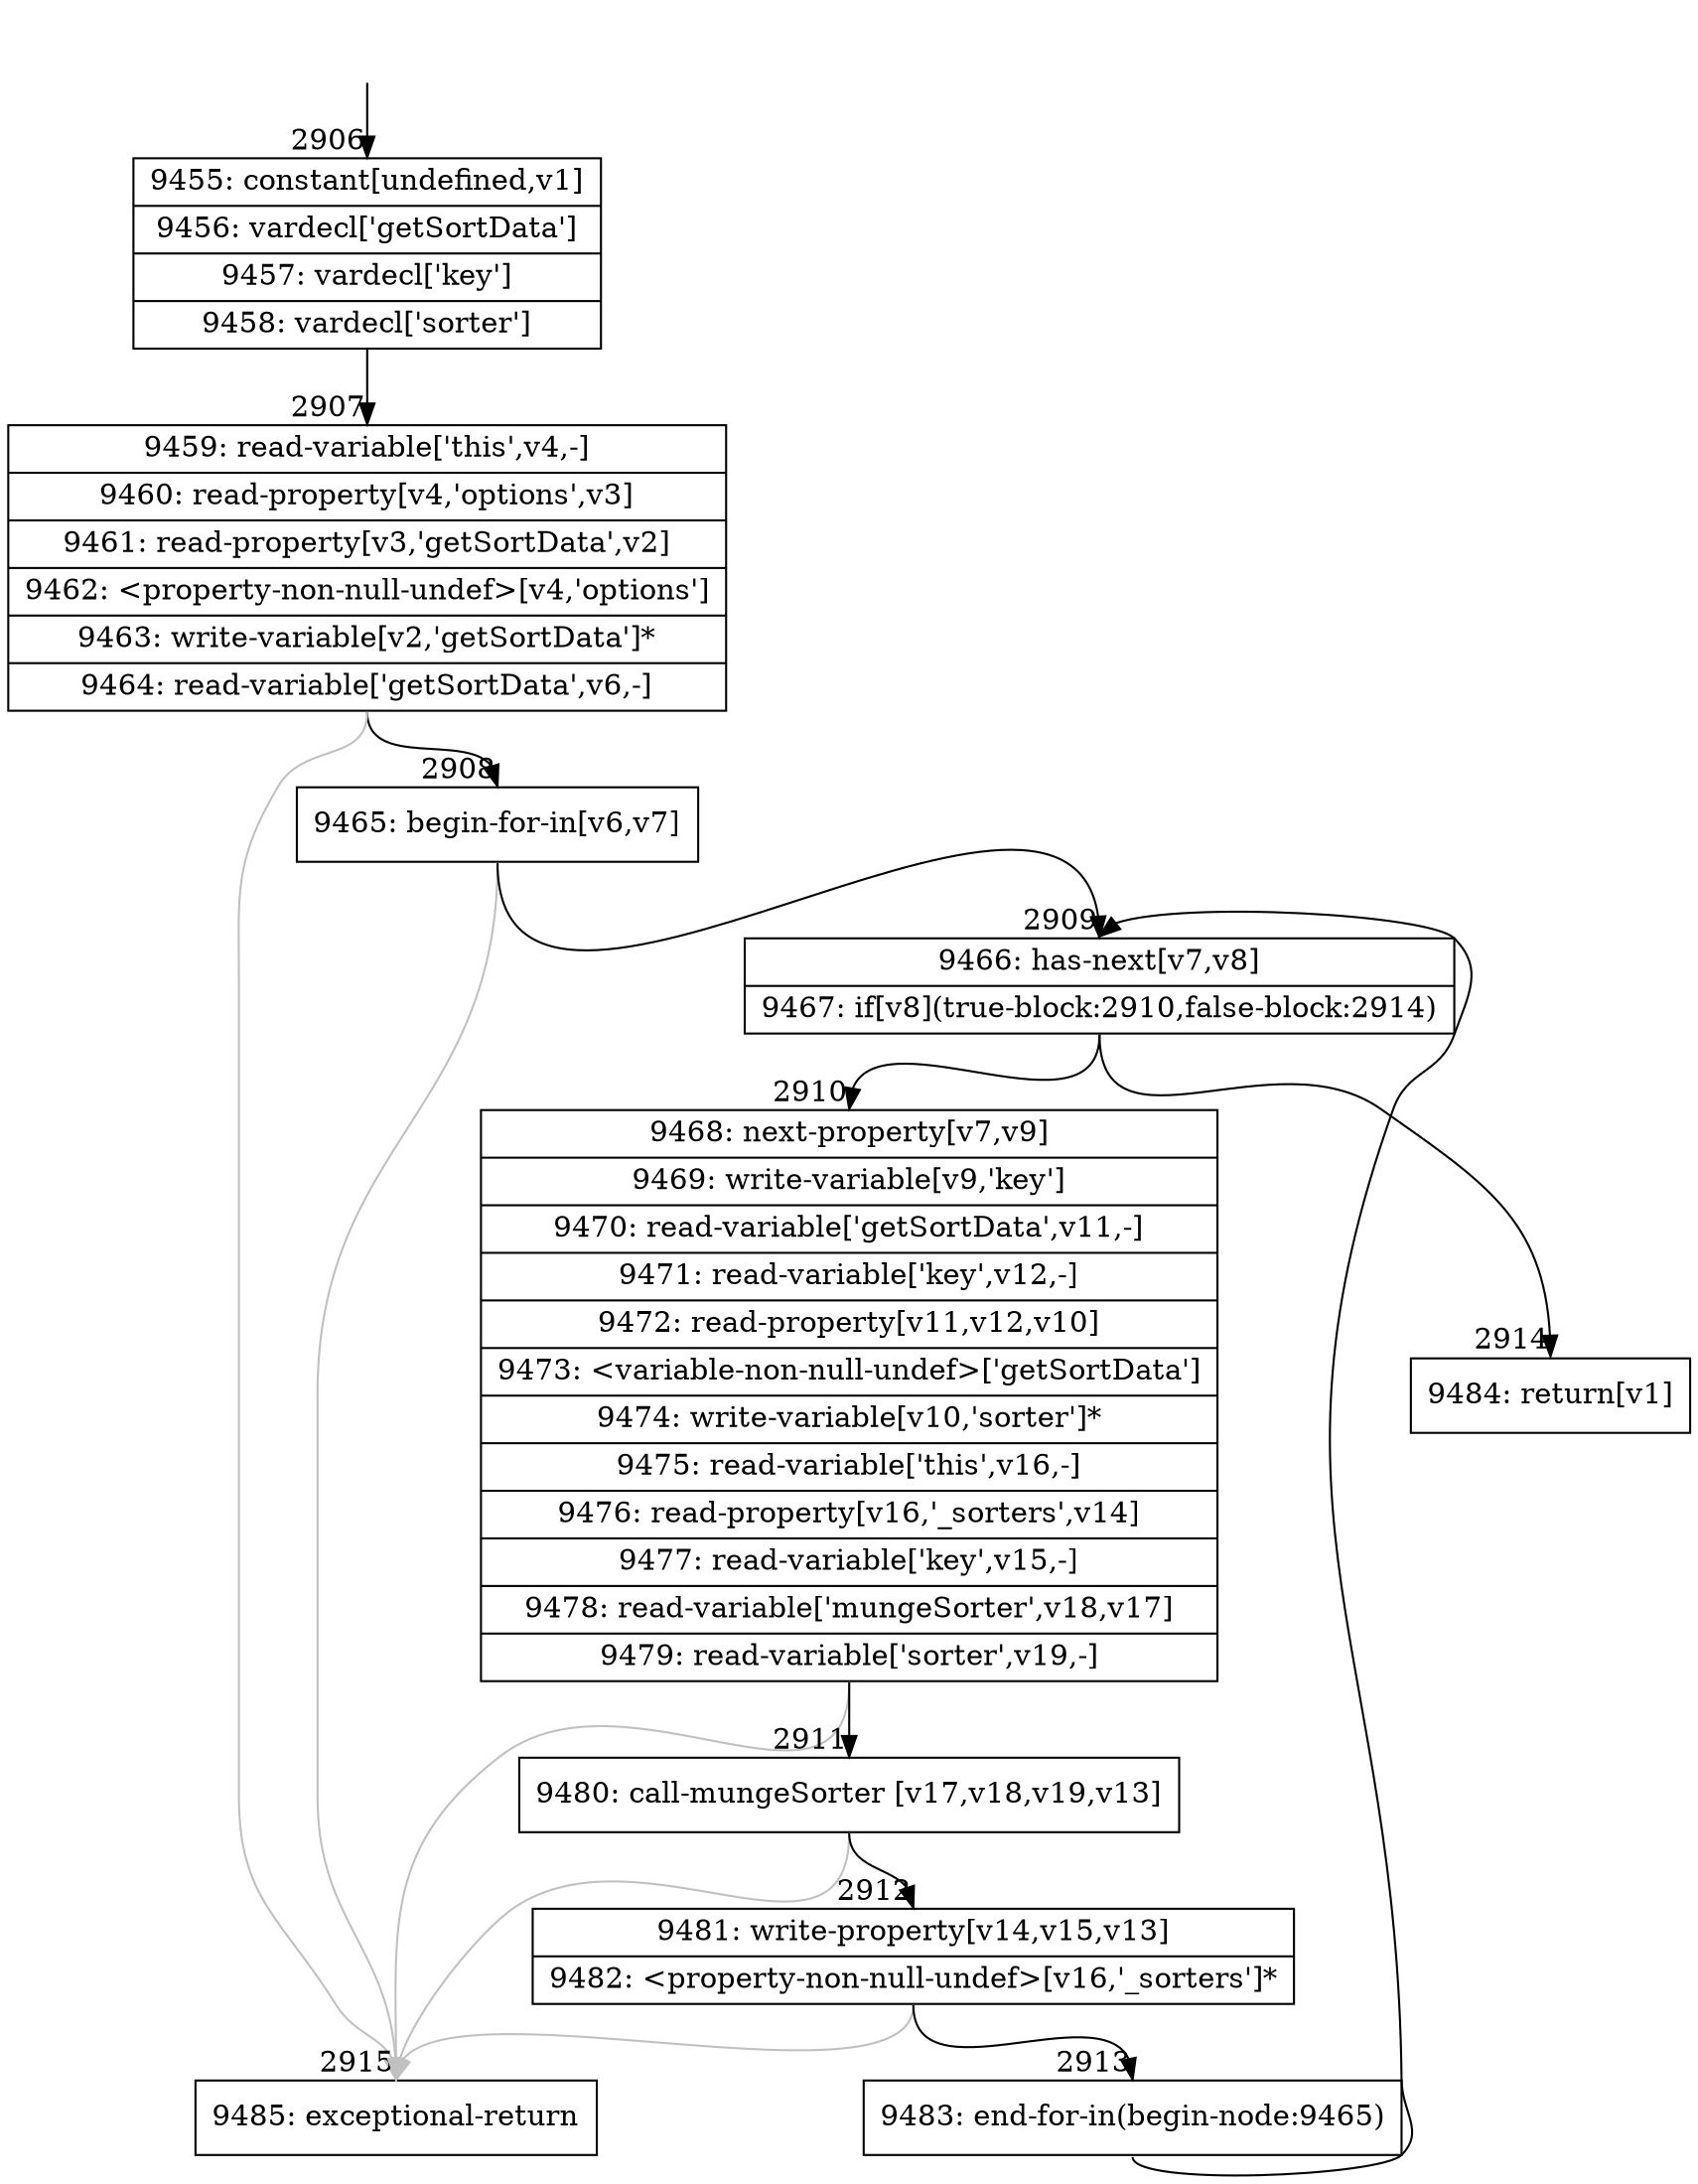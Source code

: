 digraph {
rankdir="TD"
BB_entry271[shape=none,label=""];
BB_entry271 -> BB2906 [tailport=s, headport=n, headlabel="    2906"]
BB2906 [shape=record label="{9455: constant[undefined,v1]|9456: vardecl['getSortData']|9457: vardecl['key']|9458: vardecl['sorter']}" ] 
BB2906 -> BB2907 [tailport=s, headport=n, headlabel="      2907"]
BB2907 [shape=record label="{9459: read-variable['this',v4,-]|9460: read-property[v4,'options',v3]|9461: read-property[v3,'getSortData',v2]|9462: \<property-non-null-undef\>[v4,'options']|9463: write-variable[v2,'getSortData']*|9464: read-variable['getSortData',v6,-]}" ] 
BB2907 -> BB2908 [tailport=s, headport=n, headlabel="      2908"]
BB2907 -> BB2915 [tailport=s, headport=n, color=gray, headlabel="      2915"]
BB2908 [shape=record label="{9465: begin-for-in[v6,v7]}" ] 
BB2908 -> BB2909 [tailport=s, headport=n, headlabel="      2909"]
BB2908 -> BB2915 [tailport=s, headport=n, color=gray]
BB2909 [shape=record label="{9466: has-next[v7,v8]|9467: if[v8](true-block:2910,false-block:2914)}" ] 
BB2909 -> BB2910 [tailport=s, headport=n, headlabel="      2910"]
BB2909 -> BB2914 [tailport=s, headport=n, headlabel="      2914"]
BB2910 [shape=record label="{9468: next-property[v7,v9]|9469: write-variable[v9,'key']|9470: read-variable['getSortData',v11,-]|9471: read-variable['key',v12,-]|9472: read-property[v11,v12,v10]|9473: \<variable-non-null-undef\>['getSortData']|9474: write-variable[v10,'sorter']*|9475: read-variable['this',v16,-]|9476: read-property[v16,'_sorters',v14]|9477: read-variable['key',v15,-]|9478: read-variable['mungeSorter',v18,v17]|9479: read-variable['sorter',v19,-]}" ] 
BB2910 -> BB2911 [tailport=s, headport=n, headlabel="      2911"]
BB2910 -> BB2915 [tailport=s, headport=n, color=gray]
BB2911 [shape=record label="{9480: call-mungeSorter [v17,v18,v19,v13]}" ] 
BB2911 -> BB2912 [tailport=s, headport=n, headlabel="      2912"]
BB2911 -> BB2915 [tailport=s, headport=n, color=gray]
BB2912 [shape=record label="{9481: write-property[v14,v15,v13]|9482: \<property-non-null-undef\>[v16,'_sorters']*}" ] 
BB2912 -> BB2913 [tailport=s, headport=n, headlabel="      2913"]
BB2912 -> BB2915 [tailport=s, headport=n, color=gray]
BB2913 [shape=record label="{9483: end-for-in(begin-node:9465)}" ] 
BB2913 -> BB2909 [tailport=s, headport=n]
BB2914 [shape=record label="{9484: return[v1]}" ] 
BB2915 [shape=record label="{9485: exceptional-return}" ] 
//#$~ 3957
}
